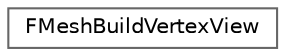 digraph "Graphical Class Hierarchy"
{
 // INTERACTIVE_SVG=YES
 // LATEX_PDF_SIZE
  bgcolor="transparent";
  edge [fontname=Helvetica,fontsize=10,labelfontname=Helvetica,labelfontsize=10];
  node [fontname=Helvetica,fontsize=10,shape=box,height=0.2,width=0.4];
  rankdir="LR";
  Node0 [id="Node000000",label="FMeshBuildVertexView",height=0.2,width=0.4,color="grey40", fillcolor="white", style="filled",URL="$d4/d64/structFMeshBuildVertexView.html",tooltip=" "];
}
